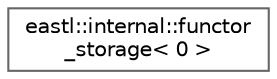 digraph "类继承关系图"
{
 // LATEX_PDF_SIZE
  bgcolor="transparent";
  edge [fontname=Helvetica,fontsize=10,labelfontname=Helvetica,labelfontsize=10];
  node [fontname=Helvetica,fontsize=10,shape=box,height=0.2,width=0.4];
  rankdir="LR";
  Node0 [id="Node000000",label="eastl::internal::functor\l_storage\< 0 \>",height=0.2,width=0.4,color="grey40", fillcolor="white", style="filled",URL="$structeastl_1_1internal_1_1functor__storage_3_010_01_4.html",tooltip=" "];
}
